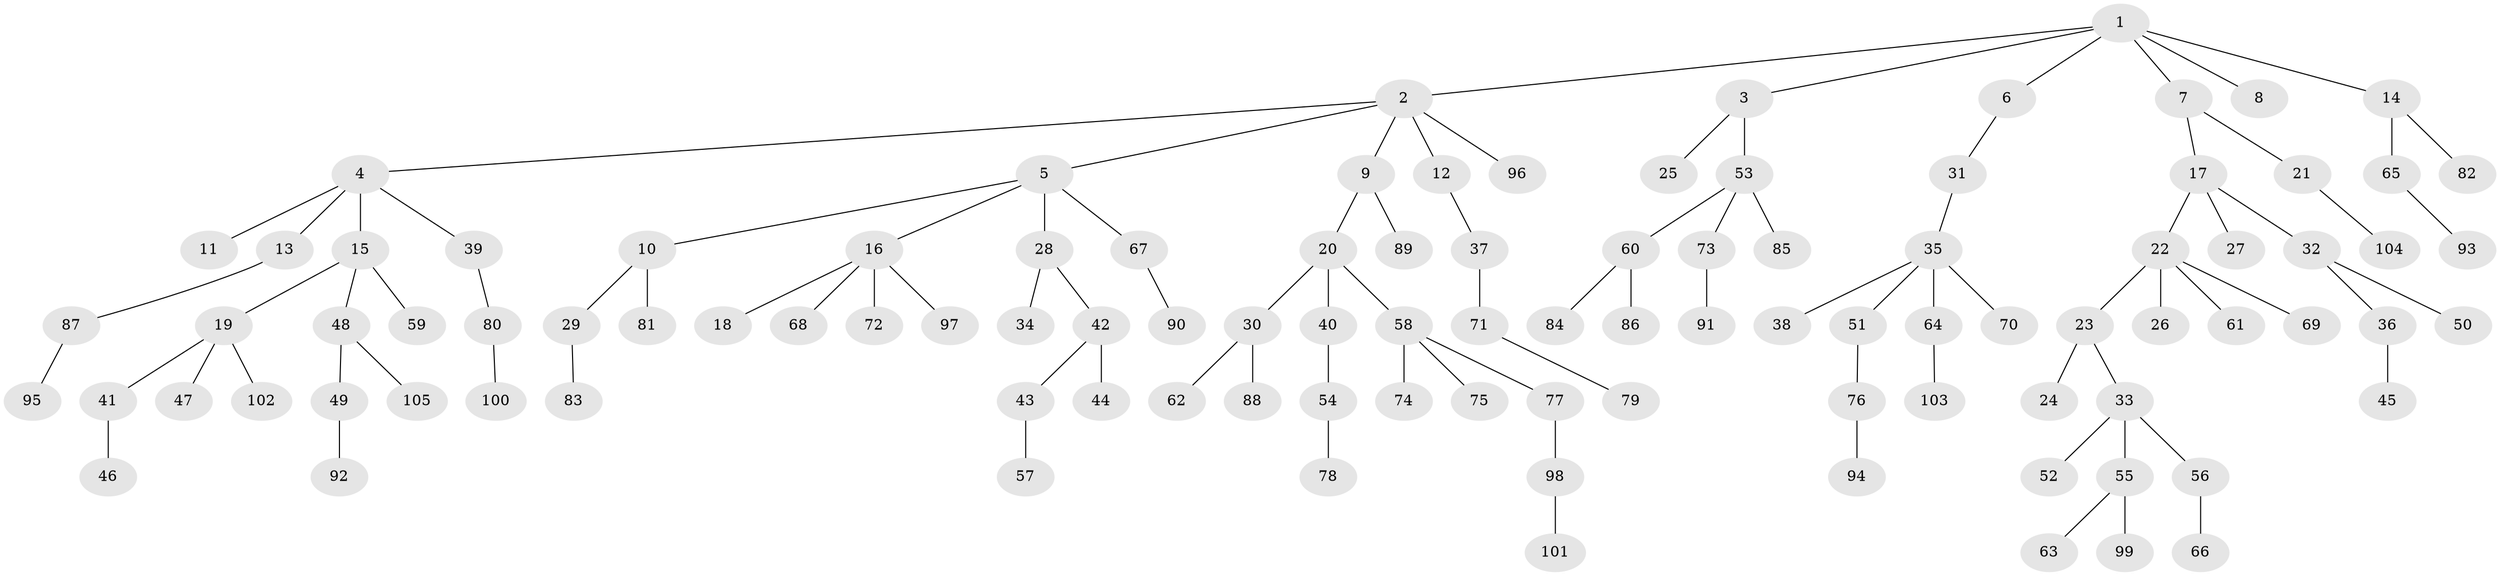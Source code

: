 // coarse degree distribution, {5: 0.0625, 2: 0.21875, 3: 0.1875, 1: 0.5, 4: 0.03125}
// Generated by graph-tools (version 1.1) at 2025/37/03/04/25 23:37:24]
// undirected, 105 vertices, 104 edges
graph export_dot {
  node [color=gray90,style=filled];
  1;
  2;
  3;
  4;
  5;
  6;
  7;
  8;
  9;
  10;
  11;
  12;
  13;
  14;
  15;
  16;
  17;
  18;
  19;
  20;
  21;
  22;
  23;
  24;
  25;
  26;
  27;
  28;
  29;
  30;
  31;
  32;
  33;
  34;
  35;
  36;
  37;
  38;
  39;
  40;
  41;
  42;
  43;
  44;
  45;
  46;
  47;
  48;
  49;
  50;
  51;
  52;
  53;
  54;
  55;
  56;
  57;
  58;
  59;
  60;
  61;
  62;
  63;
  64;
  65;
  66;
  67;
  68;
  69;
  70;
  71;
  72;
  73;
  74;
  75;
  76;
  77;
  78;
  79;
  80;
  81;
  82;
  83;
  84;
  85;
  86;
  87;
  88;
  89;
  90;
  91;
  92;
  93;
  94;
  95;
  96;
  97;
  98;
  99;
  100;
  101;
  102;
  103;
  104;
  105;
  1 -- 2;
  1 -- 3;
  1 -- 6;
  1 -- 7;
  1 -- 8;
  1 -- 14;
  2 -- 4;
  2 -- 5;
  2 -- 9;
  2 -- 12;
  2 -- 96;
  3 -- 25;
  3 -- 53;
  4 -- 11;
  4 -- 13;
  4 -- 15;
  4 -- 39;
  5 -- 10;
  5 -- 16;
  5 -- 28;
  5 -- 67;
  6 -- 31;
  7 -- 17;
  7 -- 21;
  9 -- 20;
  9 -- 89;
  10 -- 29;
  10 -- 81;
  12 -- 37;
  13 -- 87;
  14 -- 65;
  14 -- 82;
  15 -- 19;
  15 -- 48;
  15 -- 59;
  16 -- 18;
  16 -- 68;
  16 -- 72;
  16 -- 97;
  17 -- 22;
  17 -- 27;
  17 -- 32;
  19 -- 41;
  19 -- 47;
  19 -- 102;
  20 -- 30;
  20 -- 40;
  20 -- 58;
  21 -- 104;
  22 -- 23;
  22 -- 26;
  22 -- 61;
  22 -- 69;
  23 -- 24;
  23 -- 33;
  28 -- 34;
  28 -- 42;
  29 -- 83;
  30 -- 62;
  30 -- 88;
  31 -- 35;
  32 -- 36;
  32 -- 50;
  33 -- 52;
  33 -- 55;
  33 -- 56;
  35 -- 38;
  35 -- 51;
  35 -- 64;
  35 -- 70;
  36 -- 45;
  37 -- 71;
  39 -- 80;
  40 -- 54;
  41 -- 46;
  42 -- 43;
  42 -- 44;
  43 -- 57;
  48 -- 49;
  48 -- 105;
  49 -- 92;
  51 -- 76;
  53 -- 60;
  53 -- 73;
  53 -- 85;
  54 -- 78;
  55 -- 63;
  55 -- 99;
  56 -- 66;
  58 -- 74;
  58 -- 75;
  58 -- 77;
  60 -- 84;
  60 -- 86;
  64 -- 103;
  65 -- 93;
  67 -- 90;
  71 -- 79;
  73 -- 91;
  76 -- 94;
  77 -- 98;
  80 -- 100;
  87 -- 95;
  98 -- 101;
}
